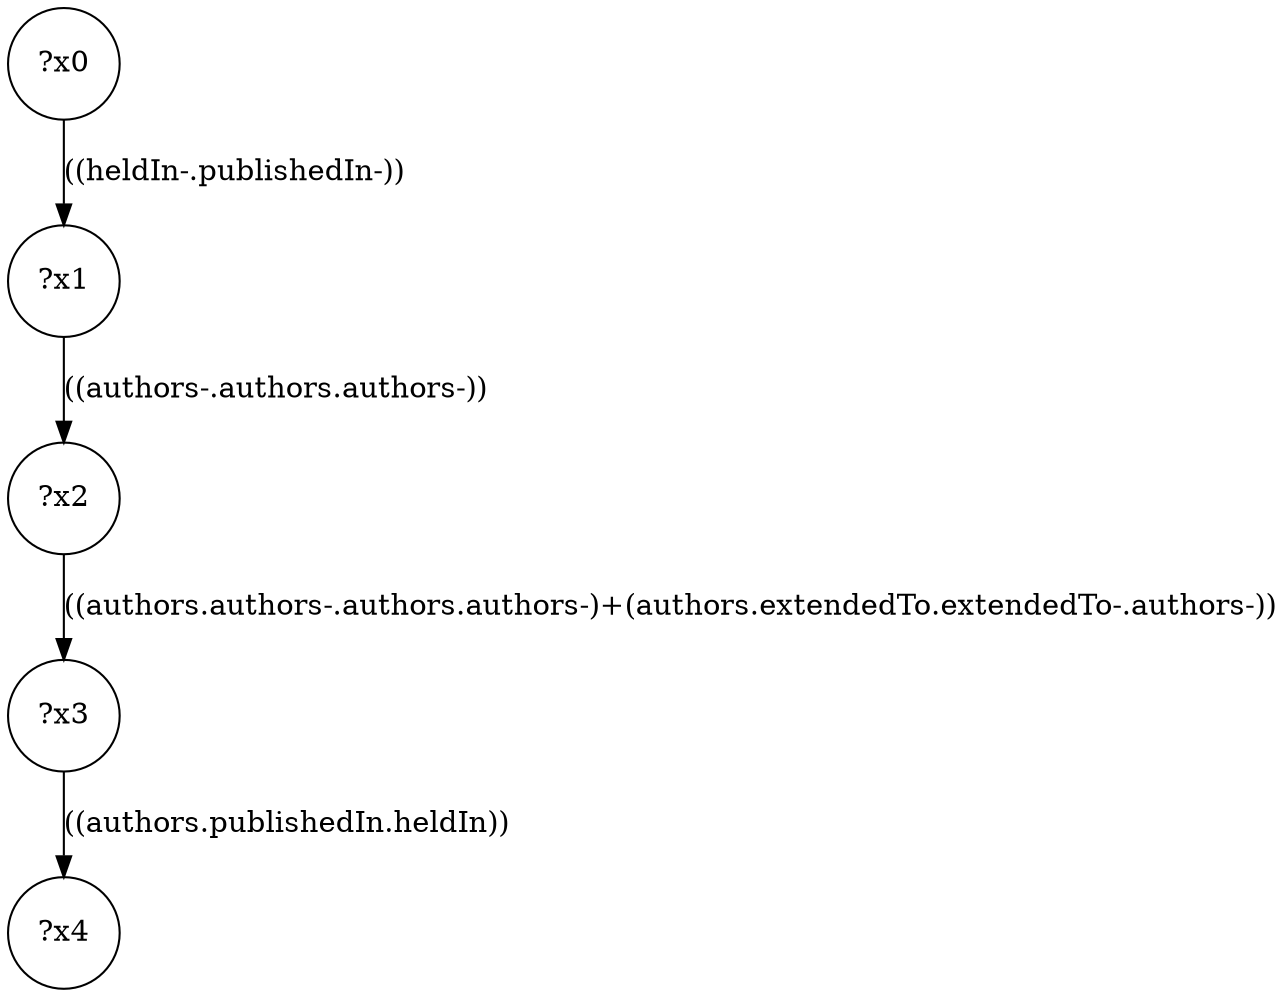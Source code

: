 digraph g {
	x0 [shape=circle, label="?x0"];
	x1 [shape=circle, label="?x1"];
	x0 -> x1 [label="((heldIn-.publishedIn-))"];
	x2 [shape=circle, label="?x2"];
	x1 -> x2 [label="((authors-.authors.authors-))"];
	x3 [shape=circle, label="?x3"];
	x2 -> x3 [label="((authors.authors-.authors.authors-)+(authors.extendedTo.extendedTo-.authors-))"];
	x4 [shape=circle, label="?x4"];
	x3 -> x4 [label="((authors.publishedIn.heldIn))"];
}
